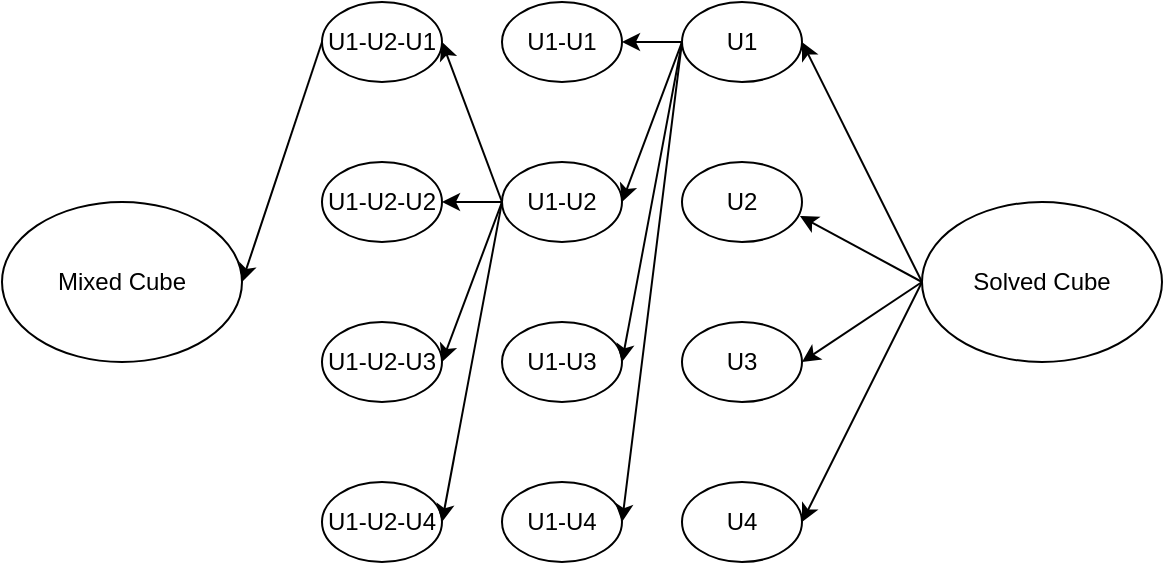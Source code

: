 <mxfile version="26.2.14">
  <diagram name="Page-1" id="L-BWoXoE_FVBhvypiTmE">
    <mxGraphModel dx="2058" dy="1154" grid="1" gridSize="10" guides="1" tooltips="1" connect="1" arrows="1" fold="1" page="1" pageScale="1" pageWidth="827" pageHeight="1169" math="0" shadow="0">
      <root>
        <mxCell id="0" />
        <mxCell id="1" parent="0" />
        <mxCell id="XmfdZuT5_hzsOrEvLpTD-1" value="Solved Cube" style="ellipse;whiteSpace=wrap;html=1;" vertex="1" parent="1">
          <mxGeometry x="650" y="440" width="120" height="80" as="geometry" />
        </mxCell>
        <mxCell id="XmfdZuT5_hzsOrEvLpTD-2" value="Mixed Cube" style="ellipse;whiteSpace=wrap;html=1;" vertex="1" parent="1">
          <mxGeometry x="190" y="440" width="120" height="80" as="geometry" />
        </mxCell>
        <mxCell id="XmfdZuT5_hzsOrEvLpTD-24" style="edgeStyle=orthogonalEdgeStyle;rounded=0;orthogonalLoop=1;jettySize=auto;html=1;exitX=0;exitY=0.5;exitDx=0;exitDy=0;entryX=1;entryY=0.5;entryDx=0;entryDy=0;" edge="1" parent="1" source="XmfdZuT5_hzsOrEvLpTD-7" target="XmfdZuT5_hzsOrEvLpTD-16">
          <mxGeometry relative="1" as="geometry" />
        </mxCell>
        <mxCell id="XmfdZuT5_hzsOrEvLpTD-7" value="U1" style="ellipse;whiteSpace=wrap;html=1;" vertex="1" parent="1">
          <mxGeometry x="530" y="340" width="60" height="40" as="geometry" />
        </mxCell>
        <mxCell id="XmfdZuT5_hzsOrEvLpTD-8" value="U4" style="ellipse;whiteSpace=wrap;html=1;" vertex="1" parent="1">
          <mxGeometry x="530" y="580" width="60" height="40" as="geometry" />
        </mxCell>
        <mxCell id="XmfdZuT5_hzsOrEvLpTD-9" value="U3" style="ellipse;whiteSpace=wrap;html=1;" vertex="1" parent="1">
          <mxGeometry x="530" y="500" width="60" height="40" as="geometry" />
        </mxCell>
        <mxCell id="XmfdZuT5_hzsOrEvLpTD-10" value="U2" style="ellipse;whiteSpace=wrap;html=1;" vertex="1" parent="1">
          <mxGeometry x="530" y="420" width="60" height="40" as="geometry" />
        </mxCell>
        <mxCell id="XmfdZuT5_hzsOrEvLpTD-11" value="" style="endArrow=classic;html=1;rounded=0;entryX=1;entryY=0.5;entryDx=0;entryDy=0;" edge="1" parent="1" target="XmfdZuT5_hzsOrEvLpTD-9">
          <mxGeometry width="50" height="50" relative="1" as="geometry">
            <mxPoint x="650" y="480" as="sourcePoint" />
            <mxPoint x="590" y="300" as="targetPoint" />
          </mxGeometry>
        </mxCell>
        <mxCell id="XmfdZuT5_hzsOrEvLpTD-12" value="" style="endArrow=classic;html=1;rounded=0;exitX=0;exitY=0.5;exitDx=0;exitDy=0;entryX=1;entryY=0.5;entryDx=0;entryDy=0;" edge="1" parent="1" source="XmfdZuT5_hzsOrEvLpTD-1" target="XmfdZuT5_hzsOrEvLpTD-7">
          <mxGeometry width="50" height="50" relative="1" as="geometry">
            <mxPoint x="670" y="695" as="sourcePoint" />
            <mxPoint x="620" y="570" as="targetPoint" />
          </mxGeometry>
        </mxCell>
        <mxCell id="XmfdZuT5_hzsOrEvLpTD-13" value="" style="endArrow=classic;html=1;rounded=0;entryX=0.983;entryY=0.675;entryDx=0;entryDy=0;entryPerimeter=0;exitX=0;exitY=0.5;exitDx=0;exitDy=0;" edge="1" parent="1" source="XmfdZuT5_hzsOrEvLpTD-1" target="XmfdZuT5_hzsOrEvLpTD-10">
          <mxGeometry width="50" height="50" relative="1" as="geometry">
            <mxPoint x="640" y="500" as="sourcePoint" />
            <mxPoint x="620" y="585" as="targetPoint" />
          </mxGeometry>
        </mxCell>
        <mxCell id="XmfdZuT5_hzsOrEvLpTD-15" value="" style="endArrow=classic;html=1;rounded=0;exitX=0;exitY=0.5;exitDx=0;exitDy=0;entryX=1;entryY=0.5;entryDx=0;entryDy=0;" edge="1" parent="1" source="XmfdZuT5_hzsOrEvLpTD-1" target="XmfdZuT5_hzsOrEvLpTD-8">
          <mxGeometry width="50" height="50" relative="1" as="geometry">
            <mxPoint x="660" y="520" as="sourcePoint" />
            <mxPoint x="610" y="390" as="targetPoint" />
          </mxGeometry>
        </mxCell>
        <mxCell id="XmfdZuT5_hzsOrEvLpTD-16" value="U1-U1" style="ellipse;whiteSpace=wrap;html=1;" vertex="1" parent="1">
          <mxGeometry x="440" y="340" width="60" height="40" as="geometry" />
        </mxCell>
        <mxCell id="XmfdZuT5_hzsOrEvLpTD-17" value="U1-U4" style="ellipse;whiteSpace=wrap;html=1;" vertex="1" parent="1">
          <mxGeometry x="440" y="580" width="60" height="40" as="geometry" />
        </mxCell>
        <mxCell id="XmfdZuT5_hzsOrEvLpTD-18" value="U1-U3" style="ellipse;whiteSpace=wrap;html=1;" vertex="1" parent="1">
          <mxGeometry x="440" y="500" width="60" height="40" as="geometry" />
        </mxCell>
        <mxCell id="XmfdZuT5_hzsOrEvLpTD-19" value="U1-U2" style="ellipse;whiteSpace=wrap;html=1;" vertex="1" parent="1">
          <mxGeometry x="440" y="420" width="60" height="40" as="geometry" />
        </mxCell>
        <mxCell id="XmfdZuT5_hzsOrEvLpTD-20" value="U1-U2-U1" style="ellipse;whiteSpace=wrap;html=1;" vertex="1" parent="1">
          <mxGeometry x="350" y="340" width="60" height="40" as="geometry" />
        </mxCell>
        <mxCell id="XmfdZuT5_hzsOrEvLpTD-21" value="U1-U2-U4" style="ellipse;whiteSpace=wrap;html=1;" vertex="1" parent="1">
          <mxGeometry x="350" y="580" width="60" height="40" as="geometry" />
        </mxCell>
        <mxCell id="XmfdZuT5_hzsOrEvLpTD-22" value="U1-U2-U3" style="ellipse;whiteSpace=wrap;html=1;" vertex="1" parent="1">
          <mxGeometry x="350" y="500" width="60" height="40" as="geometry" />
        </mxCell>
        <mxCell id="XmfdZuT5_hzsOrEvLpTD-23" value="U1-U2-U2" style="ellipse;whiteSpace=wrap;html=1;" vertex="1" parent="1">
          <mxGeometry x="350" y="420" width="60" height="40" as="geometry" />
        </mxCell>
        <mxCell id="XmfdZuT5_hzsOrEvLpTD-25" value="" style="endArrow=classic;html=1;rounded=0;exitX=0;exitY=0.5;exitDx=0;exitDy=0;entryX=1;entryY=0.5;entryDx=0;entryDy=0;" edge="1" parent="1" source="XmfdZuT5_hzsOrEvLpTD-7" target="XmfdZuT5_hzsOrEvLpTD-19">
          <mxGeometry width="50" height="50" relative="1" as="geometry">
            <mxPoint x="450" y="750" as="sourcePoint" />
            <mxPoint x="500" y="700" as="targetPoint" />
          </mxGeometry>
        </mxCell>
        <mxCell id="XmfdZuT5_hzsOrEvLpTD-26" value="" style="endArrow=classic;html=1;rounded=0;exitX=0;exitY=0.5;exitDx=0;exitDy=0;entryX=1;entryY=0.5;entryDx=0;entryDy=0;" edge="1" parent="1" source="XmfdZuT5_hzsOrEvLpTD-7" target="XmfdZuT5_hzsOrEvLpTD-18">
          <mxGeometry width="50" height="50" relative="1" as="geometry">
            <mxPoint x="540" y="370" as="sourcePoint" />
            <mxPoint x="510" y="450" as="targetPoint" />
          </mxGeometry>
        </mxCell>
        <mxCell id="XmfdZuT5_hzsOrEvLpTD-27" value="" style="endArrow=classic;html=1;rounded=0;exitX=0;exitY=0.5;exitDx=0;exitDy=0;entryX=1;entryY=0.5;entryDx=0;entryDy=0;" edge="1" parent="1" source="XmfdZuT5_hzsOrEvLpTD-7" target="XmfdZuT5_hzsOrEvLpTD-17">
          <mxGeometry width="50" height="50" relative="1" as="geometry">
            <mxPoint x="540" y="370" as="sourcePoint" />
            <mxPoint x="510" y="530" as="targetPoint" />
          </mxGeometry>
        </mxCell>
        <mxCell id="XmfdZuT5_hzsOrEvLpTD-28" value="" style="endArrow=classic;html=1;rounded=0;exitX=0;exitY=0.5;exitDx=0;exitDy=0;entryX=1;entryY=0.5;entryDx=0;entryDy=0;" edge="1" parent="1" source="XmfdZuT5_hzsOrEvLpTD-19" target="XmfdZuT5_hzsOrEvLpTD-20">
          <mxGeometry width="50" height="50" relative="1" as="geometry">
            <mxPoint x="540" y="370" as="sourcePoint" />
            <mxPoint x="510" y="610" as="targetPoint" />
          </mxGeometry>
        </mxCell>
        <mxCell id="XmfdZuT5_hzsOrEvLpTD-29" value="" style="endArrow=classic;html=1;rounded=0;entryX=1;entryY=0.5;entryDx=0;entryDy=0;" edge="1" parent="1" target="XmfdZuT5_hzsOrEvLpTD-23">
          <mxGeometry width="50" height="50" relative="1" as="geometry">
            <mxPoint x="440" y="440" as="sourcePoint" />
            <mxPoint x="420" y="370" as="targetPoint" />
          </mxGeometry>
        </mxCell>
        <mxCell id="XmfdZuT5_hzsOrEvLpTD-30" value="" style="endArrow=classic;html=1;rounded=0;entryX=1;entryY=0.5;entryDx=0;entryDy=0;exitX=0;exitY=0.5;exitDx=0;exitDy=0;" edge="1" parent="1" source="XmfdZuT5_hzsOrEvLpTD-19" target="XmfdZuT5_hzsOrEvLpTD-22">
          <mxGeometry width="50" height="50" relative="1" as="geometry">
            <mxPoint x="450" y="450" as="sourcePoint" />
            <mxPoint x="420" y="450" as="targetPoint" />
          </mxGeometry>
        </mxCell>
        <mxCell id="XmfdZuT5_hzsOrEvLpTD-31" value="" style="endArrow=classic;html=1;rounded=0;entryX=1;entryY=0.5;entryDx=0;entryDy=0;exitX=0;exitY=0.5;exitDx=0;exitDy=0;" edge="1" parent="1" source="XmfdZuT5_hzsOrEvLpTD-19" target="XmfdZuT5_hzsOrEvLpTD-21">
          <mxGeometry width="50" height="50" relative="1" as="geometry">
            <mxPoint x="450" y="450" as="sourcePoint" />
            <mxPoint x="420" y="530" as="targetPoint" />
          </mxGeometry>
        </mxCell>
        <mxCell id="XmfdZuT5_hzsOrEvLpTD-33" value="" style="endArrow=classic;html=1;rounded=0;entryX=1;entryY=0.5;entryDx=0;entryDy=0;exitX=0;exitY=0.5;exitDx=0;exitDy=0;" edge="1" parent="1" source="XmfdZuT5_hzsOrEvLpTD-20" target="XmfdZuT5_hzsOrEvLpTD-2">
          <mxGeometry width="50" height="50" relative="1" as="geometry">
            <mxPoint x="340" y="370" as="sourcePoint" />
            <mxPoint x="310" y="530" as="targetPoint" />
          </mxGeometry>
        </mxCell>
      </root>
    </mxGraphModel>
  </diagram>
</mxfile>
